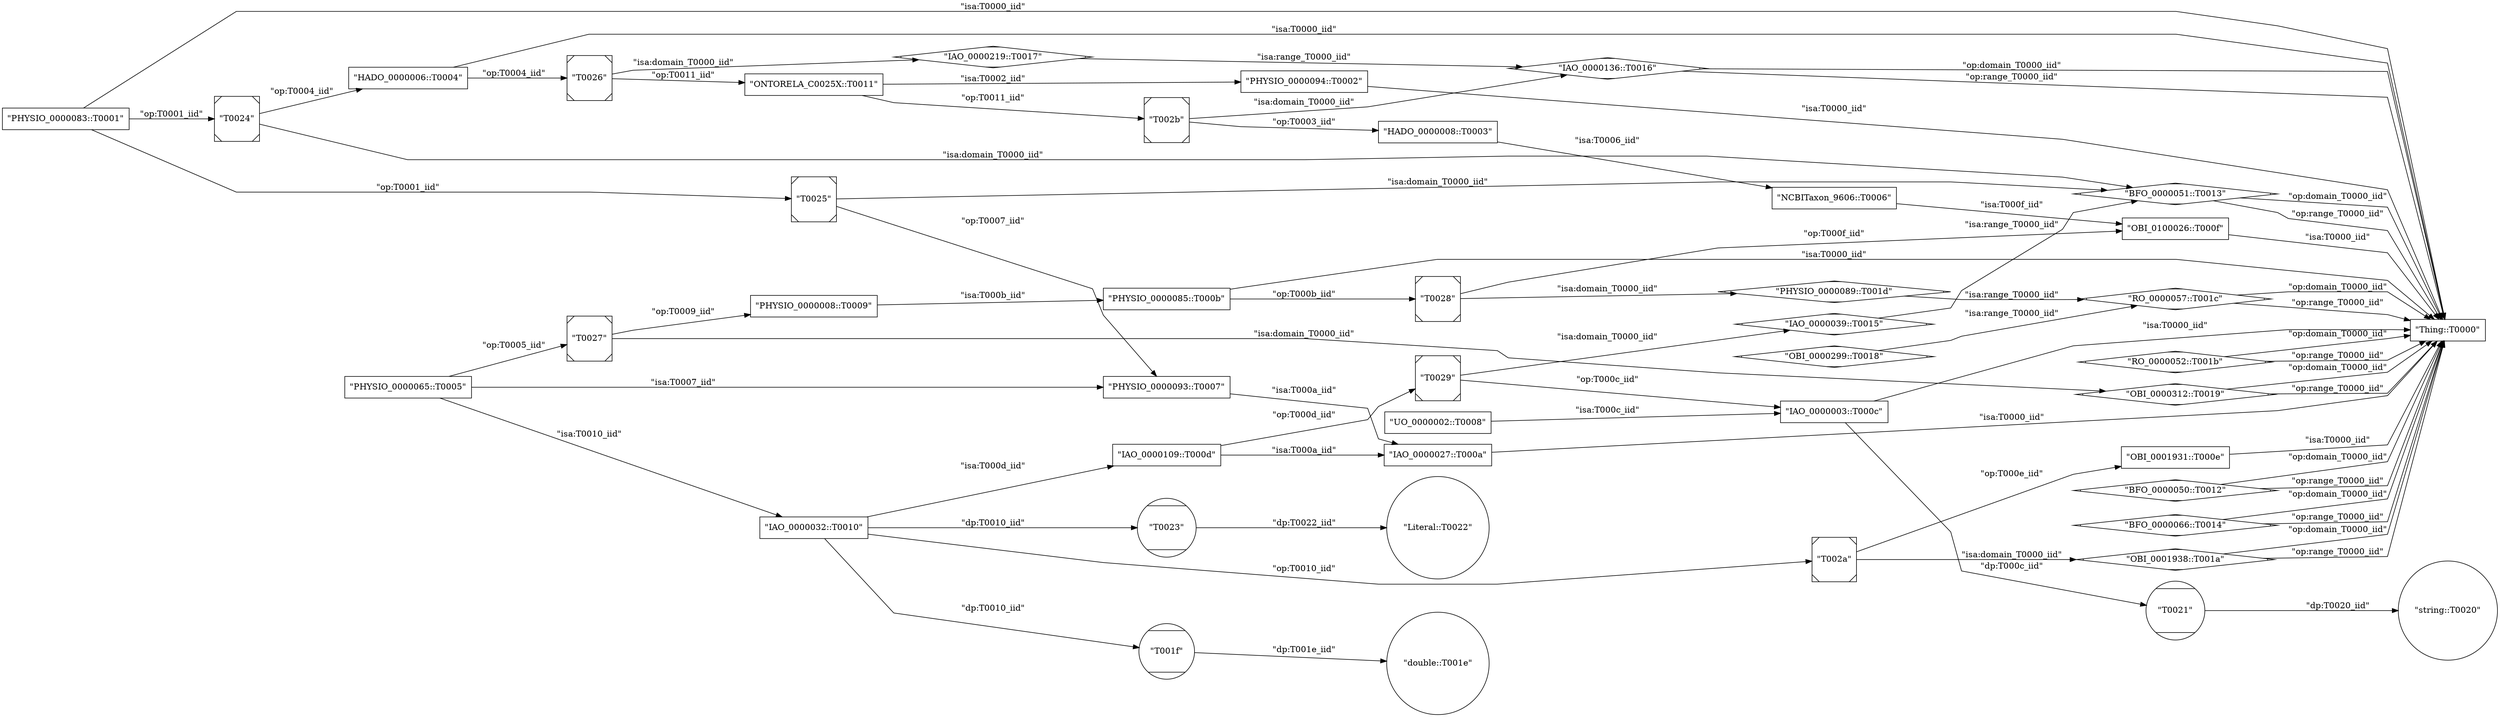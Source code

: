 digraph G {
  splines=polyline;
  rankdir=LR;
  "T0000" [ label="\"Thing::T0000\"" shape="box" ];
  "T0001" [ label="\"PHYSIO_0000083::T0001\"" shape="box" ];
  "T0002" [ label="\"PHYSIO_0000094::T0002\"" shape="box" ];
  "T0003" [ label="\"HADO_0000008::T0003\"" shape="box" ];
  "T0004" [ label="\"HADO_0000006::T0004\"" shape="box" ];
  "T0005" [ label="\"PHYSIO_0000065::T0005\"" shape="box" ];
  "T0006" [ label="\"NCBITaxon_9606::T0006\"" shape="box" ];
  "T0007" [ label="\"PHYSIO_0000093::T0007\"" shape="box" ];
  "T0008" [ label="\"UO_0000002::T0008\"" shape="box" ];
  "T0009" [ label="\"PHYSIO_0000008::T0009\"" shape="box" ];
  "T000a" [ label="\"IAO_0000027::T000a\"" shape="box" ];
  "T000b" [ label="\"PHYSIO_0000085::T000b\"" shape="box" ];
  "T000c" [ label="\"IAO_0000003::T000c\"" shape="box" ];
  "T000d" [ label="\"IAO_0000109::T000d\"" shape="box" ];
  "T000e" [ label="\"OBI_0001931::T000e\"" shape="box" ];
  "T000f" [ label="\"OBI_0100026::T000f\"" shape="box" ];
  "T0010" [ label="\"IAO_0000032::T0010\"" shape="box" ];
  "T0011" [ label="\"ONTORELA_C0025X::T0011\"" shape="box" ];
  "T0012" [ label="\"BFO_0000050::T0012\"" shape="Mdiamond" ];
  "T0013" [ label="\"BFO_0000051::T0013\"" shape="Mdiamond" ];
  "T0014" [ label="\"BFO_0000066::T0014\"" shape="Mdiamond" ];
  "T0015" [ label="\"IAO_0000039::T0015\"" shape="Mdiamond" ];
  "T0016" [ label="\"IAO_0000136::T0016\"" shape="Mdiamond" ];
  "T0017" [ label="\"IAO_0000219::T0017\"" shape="Mdiamond" ];
  "T0018" [ label="\"OBI_0000299::T0018\"" shape="Mdiamond" ];
  "T0019" [ label="\"OBI_0000312::T0019\"" shape="Mdiamond" ];
  "T001a" [ label="\"OBI_0001938::T001a\"" shape="Mdiamond" ];
  "T001b" [ label="\"RO_0000052::T001b\"" shape="Mdiamond" ];
  "T001c" [ label="\"RO_0000057::T001c\"" shape="Mdiamond" ];
  "T001d" [ label="\"PHYSIO_0000089::T001d\"" shape="Mdiamond" ];
  "T001e" [ label="\"double::T001e\"" shape="circle" ];
  "T001f" [ label="\"T001f\"" shape="Mcircle" ];
  "T0020" [ label="\"string::T0020\"" shape="circle" ];
  "T0021" [ label="\"T0021\"" shape="Mcircle" ];
  "T0022" [ label="\"Literal::T0022\"" shape="circle" ];
  "T0023" [ label="\"T0023\"" shape="Mcircle" ];
  "T0024" [ label="\"T0024\"" shape="Msquare" ];
  "T0025" [ label="\"T0025\"" shape="Msquare" ];
  "T0026" [ label="\"T0026\"" shape="Msquare" ];
  "T0027" [ label="\"T0027\"" shape="Msquare" ];
  "T0028" [ label="\"T0028\"" shape="Msquare" ];
  "T0029" [ label="\"T0029\"" shape="Msquare" ];
  "T002a" [ label="\"T002a\"" shape="Msquare" ];
  "T002b" [ label="\"T002b\"" shape="Msquare" ];
  "T0001" -> "T0000" [ label="\"isa:T0000_iid\"" ];
  "T0002" -> "T0000" [ label="\"isa:T0000_iid\"" ];
  "T0004" -> "T0000" [ label="\"isa:T0000_iid\"" ];
  "T000a" -> "T0000" [ label="\"isa:T0000_iid\"" ];
  "T000b" -> "T0000" [ label="\"isa:T0000_iid\"" ];
  "T000c" -> "T0000" [ label="\"isa:T0000_iid\"" ];
  "T000e" -> "T0000" [ label="\"isa:T0000_iid\"" ];
  "T000f" -> "T0000" [ label="\"isa:T0000_iid\"" ];
  "T0006" -> "T000f" [ label="\"isa:T000f_iid\"" ];
  "T0005" -> "T0010" [ label="\"isa:T0010_iid\"" ];
  "T0007" -> "T000a" [ label="\"isa:T000a_iid\"" ];
  "T000d" -> "T000a" [ label="\"isa:T000a_iid\"" ];
  "T0005" -> "T0007" [ label="\"isa:T0007_iid\"" ];
  "T0008" -> "T000c" [ label="\"isa:T000c_iid\"" ];
  "T0010" -> "T000d" [ label="\"isa:T000d_iid\"" ];
  "T0003" -> "T0006" [ label="\"isa:T0006_iid\"" ];
  "T0009" -> "T000b" [ label="\"isa:T000b_iid\"" ];
  "T0011" -> "T0002" [ label="\"isa:T0002_iid\"" ];
  "T0012" -> "T0000" [ label="\"op:domain_T0000_iid\"" ];
  "T0012" -> "T0000" [ label="\"op:range_T0000_iid\"" ];
  "T0013" -> "T0000" [ label="\"op:domain_T0000_iid\"" ];
  "T0013" -> "T0000" [ label="\"op:range_T0000_iid\"" ];
  "T0014" -> "T0000" [ label="\"op:domain_T0000_iid\"" ];
  "T0014" -> "T0000" [ label="\"op:range_T0000_iid\"" ];
  "T0015" -> "T0013" [ label="\"isa:range_T0000_iid\"" ];
  "T0016" -> "T0000" [ label="\"op:domain_T0000_iid\"" ];
  "T0016" -> "T0000" [ label="\"op:range_T0000_iid\"" ];
  "T0017" -> "T0016" [ label="\"isa:range_T0000_iid\"" ];
  "T0018" -> "T001c" [ label="\"isa:range_T0000_iid\"" ];
  "T0019" -> "T0000" [ label="\"op:domain_T0000_iid\"" ];
  "T0019" -> "T0000" [ label="\"op:range_T0000_iid\"" ];
  "T001a" -> "T0000" [ label="\"op:domain_T0000_iid\"" ];
  "T001a" -> "T0000" [ label="\"op:range_T0000_iid\"" ];
  "T001b" -> "T0000" [ label="\"op:domain_T0000_iid\"" ];
  "T001b" -> "T0000" [ label="\"op:range_T0000_iid\"" ];
  "T001c" -> "T0000" [ label="\"op:domain_T0000_iid\"" ];
  "T001c" -> "T0000" [ label="\"op:range_T0000_iid\"" ];
  "T001d" -> "T001c" [ label="\"isa:range_T0000_iid\"" ];
  "T0010" -> "T001f" [ label="\"dp:T0010_iid\"" ];
  "T001f" -> "T001e" [ label="\"dp:T001e_iid\"" ];
  "T000c" -> "T0021" [ label="\"dp:T000c_iid\"" ];
  "T0021" -> "T0020" [ label="\"dp:T0020_iid\"" ];
  "T0010" -> "T0023" [ label="\"dp:T0010_iid\"" ];
  "T0023" -> "T0022" [ label="\"dp:T0022_iid\"" ];
  "T0001" -> "T0024" [ label="\"op:T0001_iid\"" ];
  "T0024" -> "T0004" [ label="\"op:T0004_iid\"" ];
  "T0024" -> "T0013" [ label="\"isa:domain_T0000_iid\"" ];
  "T0001" -> "T0025" [ label="\"op:T0001_iid\"" ];
  "T0025" -> "T0007" [ label="\"op:T0007_iid\"" ];
  "T0025" -> "T0013" [ label="\"isa:domain_T0000_iid\"" ];
  "T0004" -> "T0026" [ label="\"op:T0004_iid\"" ];
  "T0026" -> "T0011" [ label="\"op:T0011_iid\"" ];
  "T0026" -> "T0017" [ label="\"isa:domain_T0000_iid\"" ];
  "T0005" -> "T0027" [ label="\"op:T0005_iid\"" ];
  "T0027" -> "T0009" [ label="\"op:T0009_iid\"" ];
  "T0027" -> "T0019" [ label="\"isa:domain_T0000_iid\"" ];
  "T000b" -> "T0028" [ label="\"op:T000b_iid\"" ];
  "T0028" -> "T000f" [ label="\"op:T000f_iid\"" ];
  "T0028" -> "T001d" [ label="\"isa:domain_T0000_iid\"" ];
  "T000d" -> "T0029" [ label="\"op:T000d_iid\"" ];
  "T0029" -> "T000c" [ label="\"op:T000c_iid\"" ];
  "T0029" -> "T0015" [ label="\"isa:domain_T0000_iid\"" ];
  "T0010" -> "T002a" [ label="\"op:T0010_iid\"" ];
  "T002a" -> "T000e" [ label="\"op:T000e_iid\"" ];
  "T002a" -> "T001a" [ label="\"isa:domain_T0000_iid\"" ];
  "T0011" -> "T002b" [ label="\"op:T0011_iid\"" ];
  "T002b" -> "T0003" [ label="\"op:T0003_iid\"" ];
  "T002b" -> "T0016" [ label="\"isa:domain_T0000_iid\"" ];
}

